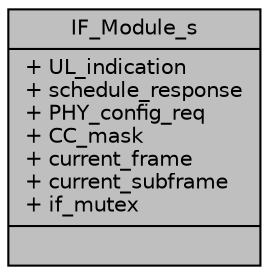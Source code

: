 digraph "IF_Module_s"
{
 // LATEX_PDF_SIZE
  edge [fontname="Helvetica",fontsize="10",labelfontname="Helvetica",labelfontsize="10"];
  node [fontname="Helvetica",fontsize="10",shape=record];
  Node1 [label="{IF_Module_s\n|+ UL_indication\l+ schedule_response\l+ PHY_config_req\l+ CC_mask\l+ current_frame\l+ current_subframe\l+ if_mutex\l|}",height=0.2,width=0.4,color="black", fillcolor="grey75", style="filled", fontcolor="black",tooltip=" "];
}
